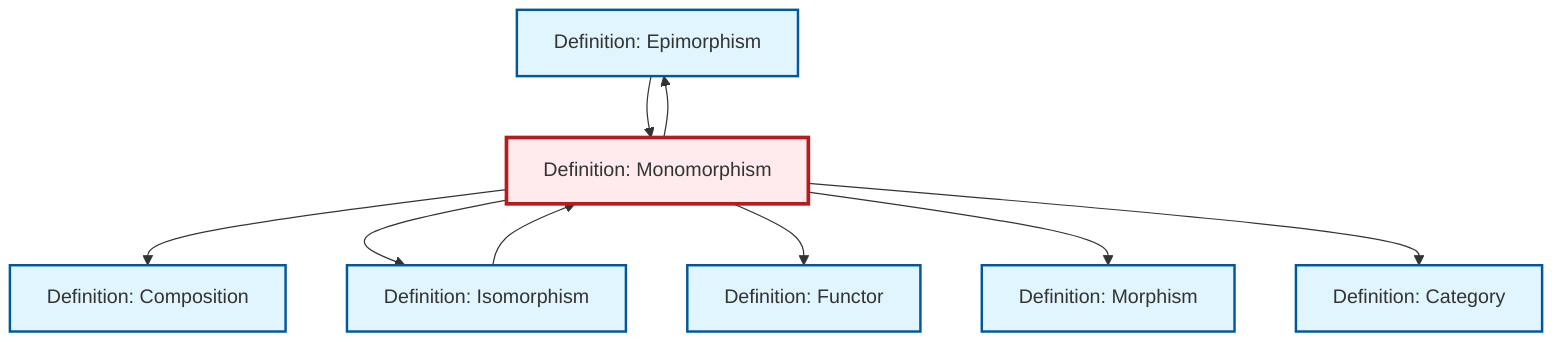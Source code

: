 graph TD
    classDef definition fill:#e1f5fe,stroke:#01579b,stroke-width:2px
    classDef theorem fill:#f3e5f5,stroke:#4a148c,stroke-width:2px
    classDef axiom fill:#fff3e0,stroke:#e65100,stroke-width:2px
    classDef example fill:#e8f5e9,stroke:#1b5e20,stroke-width:2px
    classDef current fill:#ffebee,stroke:#b71c1c,stroke-width:3px
    def-epimorphism["Definition: Epimorphism"]:::definition
    def-monomorphism["Definition: Monomorphism"]:::definition
    def-composition["Definition: Composition"]:::definition
    def-isomorphism["Definition: Isomorphism"]:::definition
    def-functor["Definition: Functor"]:::definition
    def-category["Definition: Category"]:::definition
    def-morphism["Definition: Morphism"]:::definition
    def-epimorphism --> def-monomorphism
    def-monomorphism --> def-composition
    def-monomorphism --> def-epimorphism
    def-monomorphism --> def-isomorphism
    def-monomorphism --> def-functor
    def-monomorphism --> def-morphism
    def-monomorphism --> def-category
    def-isomorphism --> def-monomorphism
    class def-monomorphism current